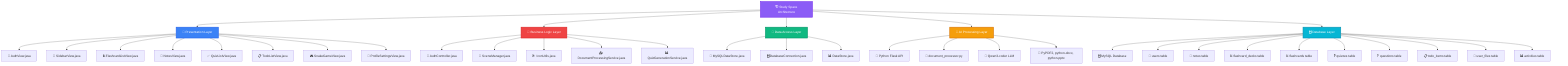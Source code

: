 graph TD
    A[🏗️ Study Space Architecture] --> B[📱 Presentation Layer]
    A --> C[🎯 Business Logic Layer]
    A --> D[💾 Data Access Layer]
    A --> E[🤖 AI Processing Layer]
    A --> F[🗄️ Database Layer]
    
    B --> B1[🔐 AuthView.java]
    B --> B2[📱 SidebarView.java]
    B --> B3[🃏 FlashcardListView.java]
    B --> B4[📝 NotesView.java]
    B --> B5[✅ QuizListView.java]
    B --> B6[📋 TodoListView.java]
    B --> B7[🎮 SnakeGameView.java]
    B --> B8[👤 ProfileSettingsView.java]
    
    C --> C1[🎯 AuthController.java]
    C --> C2[🔄 SceneManager.java]
    C --> C3[🛠️ IconUtils.java]
    C --> C4[📤 DocumentProcessingService.java]
    C --> C5[📊 QuizGenerationService.java]
    
    D --> D1[💾 MySQLDataStore.java]
    D --> D2[🗄️ DatabaseConnection.java]
    D --> D3[📊 DataStore.java]
    
    E --> E1[🐍 Python Flask API]
    E --> E2[🤖 document_processor.py]
    E --> E3[🧠 Qwen3-coder LLM]
    E --> E4[📄 PyPDF2, python-docx, python-pptx]
    
    F --> F1[🗄️ MySQL Database]
    F --> F2[👤 users table]
    F --> F3[📄 notes table]
    F --> F4[🃏 flashcard_decks table]
    F --> F5[🃏 flashcards table]
    F --> F6[❓ quizzes table]
    F --> F7[❓ questions table]
    F --> F8[📋 todo_items table]
    F --> F9[📁 user_files table]
    F --> F10[📊 activities table]
    
    style A fill:#8b5cf6,stroke:#7c3aed,stroke-width:3px,color:#fff
    style B fill:#3b82f6,stroke:#2563eb,stroke-width:3px,color:#fff
    style C fill:#ef4444,stroke:#dc2626,stroke-width:3px,color:#fff
    style D fill:#10b981,stroke:#059669,stroke-width:3px,color:#fff
    style E fill:#f59e0b,stroke:#d97706,stroke-width:3px,color:#fff
    style F fill:#06b6d4,stroke:#0891b2,stroke-width:3px,color:#fff